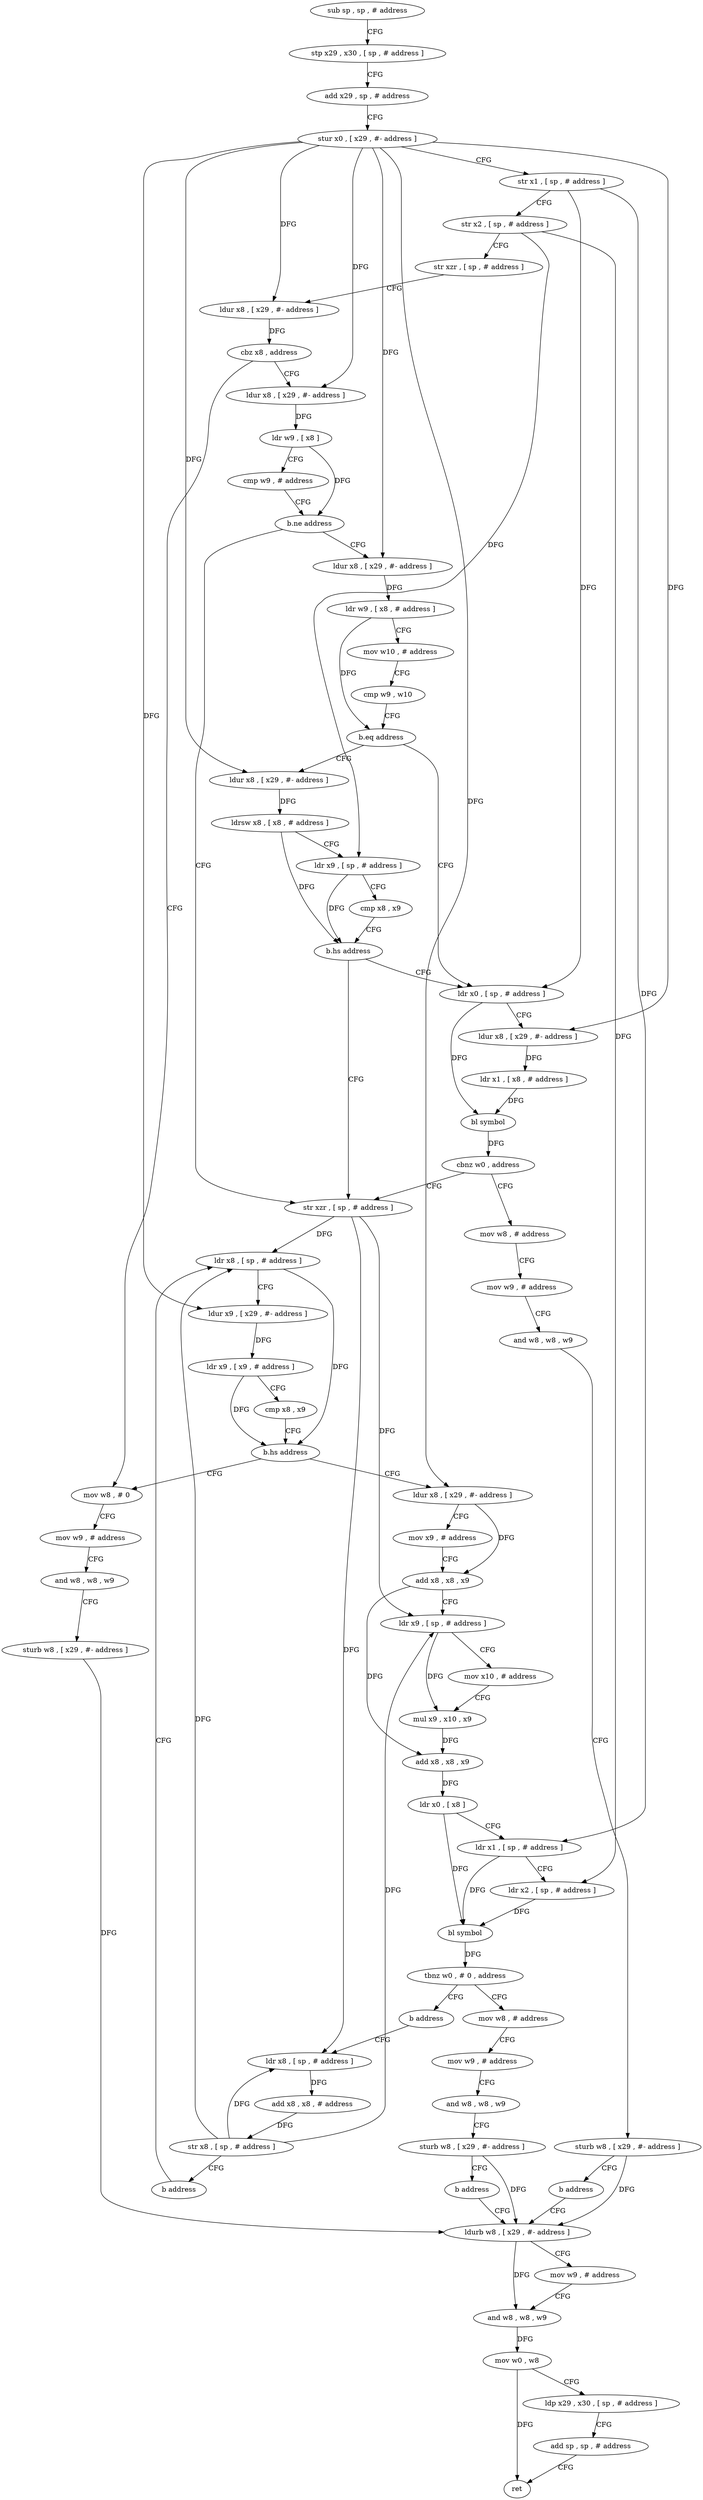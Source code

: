 digraph "func" {
"132924" [label = "sub sp , sp , # address" ]
"132928" [label = "stp x29 , x30 , [ sp , # address ]" ]
"132932" [label = "add x29 , sp , # address" ]
"132936" [label = "stur x0 , [ x29 , #- address ]" ]
"132940" [label = "str x1 , [ sp , # address ]" ]
"132944" [label = "str x2 , [ sp , # address ]" ]
"132948" [label = "str xzr , [ sp , # address ]" ]
"132952" [label = "ldur x8 , [ x29 , #- address ]" ]
"132956" [label = "cbz x8 , address" ]
"133168" [label = "mov w8 , # 0" ]
"132960" [label = "ldur x8 , [ x29 , #- address ]" ]
"133172" [label = "mov w9 , # address" ]
"133176" [label = "and w8 , w8 , w9" ]
"133180" [label = "sturb w8 , [ x29 , #- address ]" ]
"133184" [label = "ldurb w8 , [ x29 , #- address ]" ]
"132964" [label = "ldr w9 , [ x8 ]" ]
"132968" [label = "cmp w9 , # address" ]
"132972" [label = "b.ne address" ]
"133056" [label = "str xzr , [ sp , # address ]" ]
"132976" [label = "ldur x8 , [ x29 , #- address ]" ]
"133060" [label = "ldr x8 , [ sp , # address ]" ]
"132980" [label = "ldr w9 , [ x8 , # address ]" ]
"132984" [label = "mov w10 , # address" ]
"132988" [label = "cmp w9 , w10" ]
"132992" [label = "b.eq address" ]
"133016" [label = "ldr x0 , [ sp , # address ]" ]
"132996" [label = "ldur x8 , [ x29 , #- address ]" ]
"133080" [label = "ldur x8 , [ x29 , #- address ]" ]
"133084" [label = "mov x9 , # address" ]
"133088" [label = "add x8 , x8 , x9" ]
"133092" [label = "ldr x9 , [ sp , # address ]" ]
"133096" [label = "mov x10 , # address" ]
"133100" [label = "mul x9 , x10 , x9" ]
"133104" [label = "add x8 , x8 , x9" ]
"133108" [label = "ldr x0 , [ x8 ]" ]
"133112" [label = "ldr x1 , [ sp , # address ]" ]
"133116" [label = "ldr x2 , [ sp , # address ]" ]
"133120" [label = "bl symbol" ]
"133124" [label = "tbnz w0 , # 0 , address" ]
"133132" [label = "mov w8 , # address" ]
"133128" [label = "b address" ]
"133020" [label = "ldur x8 , [ x29 , #- address ]" ]
"133024" [label = "ldr x1 , [ x8 , # address ]" ]
"133028" [label = "bl symbol" ]
"133032" [label = "cbnz w0 , address" ]
"133036" [label = "mov w8 , # address" ]
"133000" [label = "ldrsw x8 , [ x8 , # address ]" ]
"133004" [label = "ldr x9 , [ sp , # address ]" ]
"133008" [label = "cmp x8 , x9" ]
"133012" [label = "b.hs address" ]
"133136" [label = "mov w9 , # address" ]
"133140" [label = "and w8 , w8 , w9" ]
"133144" [label = "sturb w8 , [ x29 , #- address ]" ]
"133148" [label = "b address" ]
"133152" [label = "ldr x8 , [ sp , # address ]" ]
"133040" [label = "mov w9 , # address" ]
"133044" [label = "and w8 , w8 , w9" ]
"133048" [label = "sturb w8 , [ x29 , #- address ]" ]
"133052" [label = "b address" ]
"133188" [label = "mov w9 , # address" ]
"133192" [label = "and w8 , w8 , w9" ]
"133196" [label = "mov w0 , w8" ]
"133200" [label = "ldp x29 , x30 , [ sp , # address ]" ]
"133204" [label = "add sp , sp , # address" ]
"133208" [label = "ret" ]
"133156" [label = "add x8 , x8 , # address" ]
"133160" [label = "str x8 , [ sp , # address ]" ]
"133164" [label = "b address" ]
"133064" [label = "ldur x9 , [ x29 , #- address ]" ]
"133068" [label = "ldr x9 , [ x9 , # address ]" ]
"133072" [label = "cmp x8 , x9" ]
"133076" [label = "b.hs address" ]
"132924" -> "132928" [ label = "CFG" ]
"132928" -> "132932" [ label = "CFG" ]
"132932" -> "132936" [ label = "CFG" ]
"132936" -> "132940" [ label = "CFG" ]
"132936" -> "132952" [ label = "DFG" ]
"132936" -> "132960" [ label = "DFG" ]
"132936" -> "132976" [ label = "DFG" ]
"132936" -> "133064" [ label = "DFG" ]
"132936" -> "133020" [ label = "DFG" ]
"132936" -> "132996" [ label = "DFG" ]
"132936" -> "133080" [ label = "DFG" ]
"132940" -> "132944" [ label = "CFG" ]
"132940" -> "133016" [ label = "DFG" ]
"132940" -> "133112" [ label = "DFG" ]
"132944" -> "132948" [ label = "CFG" ]
"132944" -> "133004" [ label = "DFG" ]
"132944" -> "133116" [ label = "DFG" ]
"132948" -> "132952" [ label = "CFG" ]
"132952" -> "132956" [ label = "DFG" ]
"132956" -> "133168" [ label = "CFG" ]
"132956" -> "132960" [ label = "CFG" ]
"133168" -> "133172" [ label = "CFG" ]
"132960" -> "132964" [ label = "DFG" ]
"133172" -> "133176" [ label = "CFG" ]
"133176" -> "133180" [ label = "CFG" ]
"133180" -> "133184" [ label = "DFG" ]
"133184" -> "133188" [ label = "CFG" ]
"133184" -> "133192" [ label = "DFG" ]
"132964" -> "132968" [ label = "CFG" ]
"132964" -> "132972" [ label = "DFG" ]
"132968" -> "132972" [ label = "CFG" ]
"132972" -> "133056" [ label = "CFG" ]
"132972" -> "132976" [ label = "CFG" ]
"133056" -> "133060" [ label = "DFG" ]
"133056" -> "133092" [ label = "DFG" ]
"133056" -> "133152" [ label = "DFG" ]
"132976" -> "132980" [ label = "DFG" ]
"133060" -> "133064" [ label = "CFG" ]
"133060" -> "133076" [ label = "DFG" ]
"132980" -> "132984" [ label = "CFG" ]
"132980" -> "132992" [ label = "DFG" ]
"132984" -> "132988" [ label = "CFG" ]
"132988" -> "132992" [ label = "CFG" ]
"132992" -> "133016" [ label = "CFG" ]
"132992" -> "132996" [ label = "CFG" ]
"133016" -> "133020" [ label = "CFG" ]
"133016" -> "133028" [ label = "DFG" ]
"132996" -> "133000" [ label = "DFG" ]
"133080" -> "133084" [ label = "CFG" ]
"133080" -> "133088" [ label = "DFG" ]
"133084" -> "133088" [ label = "CFG" ]
"133088" -> "133092" [ label = "CFG" ]
"133088" -> "133104" [ label = "DFG" ]
"133092" -> "133096" [ label = "CFG" ]
"133092" -> "133100" [ label = "DFG" ]
"133096" -> "133100" [ label = "CFG" ]
"133100" -> "133104" [ label = "DFG" ]
"133104" -> "133108" [ label = "DFG" ]
"133108" -> "133112" [ label = "CFG" ]
"133108" -> "133120" [ label = "DFG" ]
"133112" -> "133116" [ label = "CFG" ]
"133112" -> "133120" [ label = "DFG" ]
"133116" -> "133120" [ label = "DFG" ]
"133120" -> "133124" [ label = "DFG" ]
"133124" -> "133132" [ label = "CFG" ]
"133124" -> "133128" [ label = "CFG" ]
"133132" -> "133136" [ label = "CFG" ]
"133128" -> "133152" [ label = "CFG" ]
"133020" -> "133024" [ label = "DFG" ]
"133024" -> "133028" [ label = "DFG" ]
"133028" -> "133032" [ label = "DFG" ]
"133032" -> "133056" [ label = "CFG" ]
"133032" -> "133036" [ label = "CFG" ]
"133036" -> "133040" [ label = "CFG" ]
"133000" -> "133004" [ label = "CFG" ]
"133000" -> "133012" [ label = "DFG" ]
"133004" -> "133008" [ label = "CFG" ]
"133004" -> "133012" [ label = "DFG" ]
"133008" -> "133012" [ label = "CFG" ]
"133012" -> "133056" [ label = "CFG" ]
"133012" -> "133016" [ label = "CFG" ]
"133136" -> "133140" [ label = "CFG" ]
"133140" -> "133144" [ label = "CFG" ]
"133144" -> "133148" [ label = "CFG" ]
"133144" -> "133184" [ label = "DFG" ]
"133148" -> "133184" [ label = "CFG" ]
"133152" -> "133156" [ label = "DFG" ]
"133040" -> "133044" [ label = "CFG" ]
"133044" -> "133048" [ label = "CFG" ]
"133048" -> "133052" [ label = "CFG" ]
"133048" -> "133184" [ label = "DFG" ]
"133052" -> "133184" [ label = "CFG" ]
"133188" -> "133192" [ label = "CFG" ]
"133192" -> "133196" [ label = "DFG" ]
"133196" -> "133200" [ label = "CFG" ]
"133196" -> "133208" [ label = "DFG" ]
"133200" -> "133204" [ label = "CFG" ]
"133204" -> "133208" [ label = "CFG" ]
"133156" -> "133160" [ label = "DFG" ]
"133160" -> "133164" [ label = "CFG" ]
"133160" -> "133060" [ label = "DFG" ]
"133160" -> "133092" [ label = "DFG" ]
"133160" -> "133152" [ label = "DFG" ]
"133164" -> "133060" [ label = "CFG" ]
"133064" -> "133068" [ label = "DFG" ]
"133068" -> "133072" [ label = "CFG" ]
"133068" -> "133076" [ label = "DFG" ]
"133072" -> "133076" [ label = "CFG" ]
"133076" -> "133168" [ label = "CFG" ]
"133076" -> "133080" [ label = "CFG" ]
}

